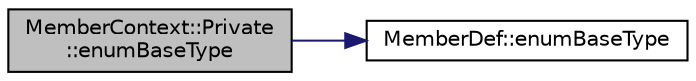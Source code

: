 digraph "MemberContext::Private::enumBaseType"
{
 // LATEX_PDF_SIZE
  edge [fontname="Helvetica",fontsize="10",labelfontname="Helvetica",labelfontsize="10"];
  node [fontname="Helvetica",fontsize="10",shape=record];
  rankdir="LR";
  Node1 [label="MemberContext::Private\l::enumBaseType",height=0.2,width=0.4,color="black", fillcolor="grey75", style="filled", fontcolor="black",tooltip=" "];
  Node1 -> Node2 [color="midnightblue",fontsize="10",style="solid",fontname="Helvetica"];
  Node2 [label="MemberDef::enumBaseType",height=0.2,width=0.4,color="black", fillcolor="white", style="filled",URL="$classMemberDef.html#a1e08adab7ea5d97208e8662165d89995",tooltip=" "];
}
